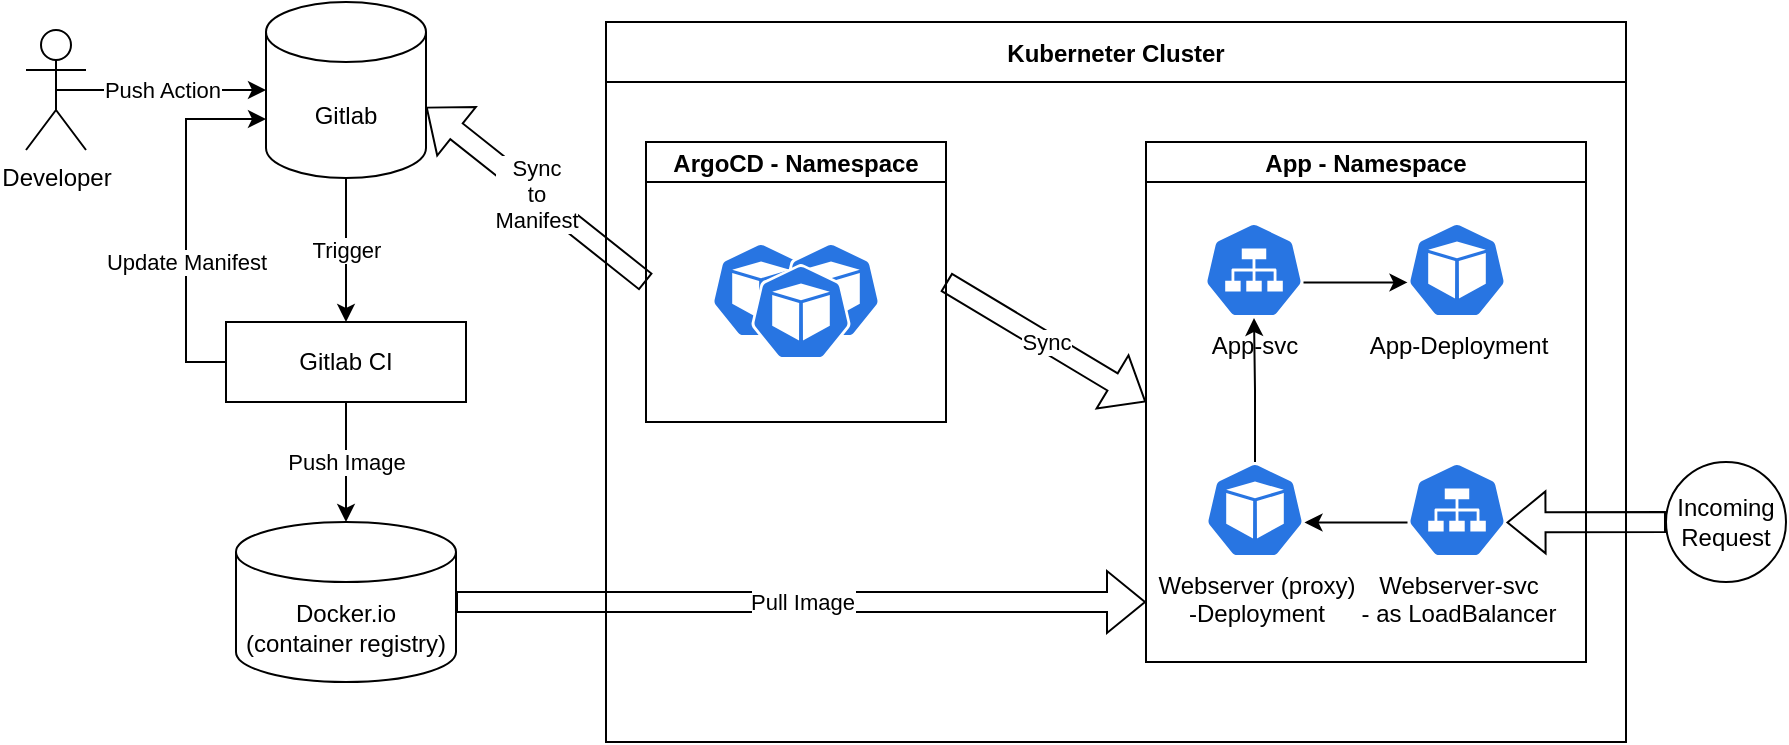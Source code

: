 <mxfile version="24.6.5" type="device">
  <diagram id="pH06LuSvvtd_n76Dy6T_" name="Halaman-1">
    <mxGraphModel dx="1877" dy="522" grid="1" gridSize="10" guides="1" tooltips="1" connect="1" arrows="1" fold="1" page="1" pageScale="1" pageWidth="827" pageHeight="1169" math="0" shadow="0">
      <root>
        <mxCell id="0" />
        <mxCell id="1" parent="0" />
        <mxCell id="cSVIJ6iVD3ClMPK3MHvh-4" value="Kuberneter Cluster" style="swimlane;startSize=30;" vertex="1" parent="1">
          <mxGeometry x="230" y="130" width="510" height="360" as="geometry" />
        </mxCell>
        <mxCell id="cSVIJ6iVD3ClMPK3MHvh-5" value="ArgoCD - Namespace" style="swimlane;startSize=20;" vertex="1" parent="cSVIJ6iVD3ClMPK3MHvh-4">
          <mxGeometry x="20" y="60" width="150" height="140" as="geometry" />
        </mxCell>
        <mxCell id="cSVIJ6iVD3ClMPK3MHvh-6" value="" style="aspect=fixed;sketch=0;html=1;dashed=0;whitespace=wrap;verticalLabelPosition=bottom;verticalAlign=top;fillColor=#2875E2;strokeColor=#ffffff;points=[[0.005,0.63,0],[0.1,0.2,0],[0.9,0.2,0],[0.5,0,0],[0.995,0.63,0],[0.72,0.99,0],[0.5,1,0],[0.28,0.99,0]];shape=mxgraph.kubernetes.icon2;prIcon=pod" vertex="1" parent="cSVIJ6iVD3ClMPK3MHvh-5">
          <mxGeometry x="32.5" y="50" width="50" height="48" as="geometry" />
        </mxCell>
        <mxCell id="cSVIJ6iVD3ClMPK3MHvh-8" value="" style="aspect=fixed;sketch=0;html=1;dashed=0;whitespace=wrap;verticalLabelPosition=bottom;verticalAlign=top;fillColor=#2875E2;strokeColor=#ffffff;points=[[0.005,0.63,0],[0.1,0.2,0],[0.9,0.2,0],[0.5,0,0],[0.995,0.63,0],[0.72,0.99,0],[0.5,1,0],[0.28,0.99,0]];shape=mxgraph.kubernetes.icon2;prIcon=pod" vertex="1" parent="cSVIJ6iVD3ClMPK3MHvh-5">
          <mxGeometry x="67.5" y="50" width="50" height="48" as="geometry" />
        </mxCell>
        <mxCell id="cSVIJ6iVD3ClMPK3MHvh-7" value="" style="aspect=fixed;sketch=0;html=1;dashed=0;whitespace=wrap;verticalLabelPosition=bottom;verticalAlign=top;fillColor=#2875E2;strokeColor=#ffffff;points=[[0.005,0.63,0],[0.1,0.2,0],[0.9,0.2,0],[0.5,0,0],[0.995,0.63,0],[0.72,0.99,0],[0.5,1,0],[0.28,0.99,0]];shape=mxgraph.kubernetes.icon2;prIcon=pod" vertex="1" parent="cSVIJ6iVD3ClMPK3MHvh-5">
          <mxGeometry x="52.5" y="61" width="50" height="48" as="geometry" />
        </mxCell>
        <mxCell id="cSVIJ6iVD3ClMPK3MHvh-9" value="App - Namespace" style="swimlane;startSize=20;" vertex="1" parent="cSVIJ6iVD3ClMPK3MHvh-4">
          <mxGeometry x="270" y="60" width="220" height="260" as="geometry" />
        </mxCell>
        <mxCell id="cSVIJ6iVD3ClMPK3MHvh-15" value="App-svc" style="aspect=fixed;sketch=0;html=1;dashed=0;whitespace=wrap;verticalLabelPosition=bottom;verticalAlign=top;fillColor=#2875E2;strokeColor=#ffffff;points=[[0.005,0.63,0],[0.1,0.2,0],[0.9,0.2,0],[0.5,0,0],[0.995,0.63,0],[0.72,0.99,0],[0.5,1,0],[0.28,0.99,0]];shape=mxgraph.kubernetes.icon2;prIcon=svc" vertex="1" parent="cSVIJ6iVD3ClMPK3MHvh-9">
          <mxGeometry x="29" y="40" width="50" height="48" as="geometry" />
        </mxCell>
        <mxCell id="cSVIJ6iVD3ClMPK3MHvh-16" value="Webserver (proxy)&lt;br&gt;-Deployment" style="aspect=fixed;sketch=0;html=1;dashed=0;whitespace=wrap;verticalLabelPosition=bottom;verticalAlign=top;fillColor=#2875E2;strokeColor=#ffffff;points=[[0.005,0.63,0],[0.1,0.2,0],[0.9,0.2,0],[0.5,0,0],[0.995,0.63,0],[0.72,0.99,0],[0.5,1,0],[0.28,0.99,0]];shape=mxgraph.kubernetes.icon2;prIcon=pod" vertex="1" parent="cSVIJ6iVD3ClMPK3MHvh-9">
          <mxGeometry x="29.5" y="160" width="50" height="48" as="geometry" />
        </mxCell>
        <mxCell id="cSVIJ6iVD3ClMPK3MHvh-17" value="Webserver-svc&lt;br&gt;- as LoadBalancer" style="aspect=fixed;sketch=0;html=1;dashed=0;whitespace=wrap;verticalLabelPosition=bottom;verticalAlign=top;fillColor=#2875E2;strokeColor=#ffffff;points=[[0.005,0.63,0],[0.1,0.2,0],[0.9,0.2,0],[0.5,0,0],[0.995,0.63,0],[0.72,0.99,0],[0.5,1,0],[0.28,0.99,0]];shape=mxgraph.kubernetes.icon2;prIcon=svc" vertex="1" parent="cSVIJ6iVD3ClMPK3MHvh-9">
          <mxGeometry x="130.5" y="160" width="50" height="48" as="geometry" />
        </mxCell>
        <mxCell id="cSVIJ6iVD3ClMPK3MHvh-14" value="App-Deployment" style="aspect=fixed;sketch=0;html=1;dashed=0;whitespace=wrap;verticalLabelPosition=bottom;verticalAlign=top;fillColor=#2875E2;strokeColor=#ffffff;points=[[0.005,0.63,0],[0.1,0.2,0],[0.9,0.2,0],[0.5,0,0],[0.995,0.63,0],[0.72,0.99,0],[0.5,1,0],[0.28,0.99,0]];shape=mxgraph.kubernetes.icon2;prIcon=pod" vertex="1" parent="cSVIJ6iVD3ClMPK3MHvh-9">
          <mxGeometry x="130.5" y="40" width="50" height="48" as="geometry" />
        </mxCell>
        <mxCell id="cSVIJ6iVD3ClMPK3MHvh-19" style="edgeStyle=orthogonalEdgeStyle;rounded=0;orthogonalLoop=1;jettySize=auto;html=1;exitX=0.995;exitY=0.63;exitDx=0;exitDy=0;exitPerimeter=0;entryX=0.005;entryY=0.63;entryDx=0;entryDy=0;entryPerimeter=0;" edge="1" parent="cSVIJ6iVD3ClMPK3MHvh-9" source="cSVIJ6iVD3ClMPK3MHvh-15" target="cSVIJ6iVD3ClMPK3MHvh-14">
          <mxGeometry relative="1" as="geometry" />
        </mxCell>
        <mxCell id="cSVIJ6iVD3ClMPK3MHvh-20" style="edgeStyle=orthogonalEdgeStyle;rounded=0;orthogonalLoop=1;jettySize=auto;html=1;exitX=0.5;exitY=0;exitDx=0;exitDy=0;exitPerimeter=0;entryX=0.5;entryY=1;entryDx=0;entryDy=0;entryPerimeter=0;" edge="1" parent="cSVIJ6iVD3ClMPK3MHvh-9" source="cSVIJ6iVD3ClMPK3MHvh-16" target="cSVIJ6iVD3ClMPK3MHvh-15">
          <mxGeometry relative="1" as="geometry" />
        </mxCell>
        <mxCell id="cSVIJ6iVD3ClMPK3MHvh-21" style="edgeStyle=orthogonalEdgeStyle;rounded=0;orthogonalLoop=1;jettySize=auto;html=1;exitX=0.005;exitY=0.63;exitDx=0;exitDy=0;exitPerimeter=0;entryX=0.995;entryY=0.63;entryDx=0;entryDy=0;entryPerimeter=0;" edge="1" parent="cSVIJ6iVD3ClMPK3MHvh-9" source="cSVIJ6iVD3ClMPK3MHvh-17" target="cSVIJ6iVD3ClMPK3MHvh-16">
          <mxGeometry relative="1" as="geometry" />
        </mxCell>
        <mxCell id="cSVIJ6iVD3ClMPK3MHvh-22" value="Sync" style="shape=flexArrow;endArrow=classic;html=1;rounded=0;exitX=1;exitY=0.5;exitDx=0;exitDy=0;entryX=0;entryY=0.5;entryDx=0;entryDy=0;" edge="1" parent="cSVIJ6iVD3ClMPK3MHvh-4" source="cSVIJ6iVD3ClMPK3MHvh-5" target="cSVIJ6iVD3ClMPK3MHvh-9">
          <mxGeometry width="50" height="50" relative="1" as="geometry">
            <mxPoint x="230" y="210" as="sourcePoint" />
            <mxPoint x="280" y="160" as="targetPoint" />
          </mxGeometry>
        </mxCell>
        <mxCell id="cSVIJ6iVD3ClMPK3MHvh-23" value="Incoming Request" style="ellipse;whiteSpace=wrap;html=1;" vertex="1" parent="1">
          <mxGeometry x="760" y="350" width="60" height="60" as="geometry" />
        </mxCell>
        <mxCell id="cSVIJ6iVD3ClMPK3MHvh-24" value="" style="shape=flexArrow;endArrow=classic;html=1;rounded=0;exitX=0;exitY=0.5;exitDx=0;exitDy=0;entryX=0.995;entryY=0.63;entryDx=0;entryDy=0;entryPerimeter=0;" edge="1" parent="1" source="cSVIJ6iVD3ClMPK3MHvh-23" target="cSVIJ6iVD3ClMPK3MHvh-17">
          <mxGeometry width="50" height="50" relative="1" as="geometry">
            <mxPoint x="460" y="340" as="sourcePoint" />
            <mxPoint x="510" y="290" as="targetPoint" />
          </mxGeometry>
        </mxCell>
        <mxCell id="cSVIJ6iVD3ClMPK3MHvh-25" value="Gitlab" style="shape=cylinder3;whiteSpace=wrap;html=1;boundedLbl=1;backgroundOutline=1;size=15;" vertex="1" parent="1">
          <mxGeometry x="60" y="120" width="80" height="88" as="geometry" />
        </mxCell>
        <mxCell id="cSVIJ6iVD3ClMPK3MHvh-26" value="Sync&lt;br&gt;to&lt;br&gt;Manifest" style="shape=flexArrow;endArrow=classic;html=1;rounded=0;entryX=1;entryY=0;entryDx=0;entryDy=52.5;entryPerimeter=0;exitX=0;exitY=0.5;exitDx=0;exitDy=0;" edge="1" parent="1" source="cSVIJ6iVD3ClMPK3MHvh-5" target="cSVIJ6iVD3ClMPK3MHvh-25">
          <mxGeometry width="50" height="50" relative="1" as="geometry">
            <mxPoint x="460" y="340" as="sourcePoint" />
            <mxPoint x="510" y="290" as="targetPoint" />
          </mxGeometry>
        </mxCell>
        <mxCell id="cSVIJ6iVD3ClMPK3MHvh-27" value="Docker.io&lt;br&gt;(container registry)" style="shape=cylinder3;whiteSpace=wrap;html=1;boundedLbl=1;backgroundOutline=1;size=15;" vertex="1" parent="1">
          <mxGeometry x="45" y="380" width="110" height="80" as="geometry" />
        </mxCell>
        <mxCell id="cSVIJ6iVD3ClMPK3MHvh-28" value="Pull Image" style="shape=flexArrow;endArrow=classic;html=1;rounded=0;exitX=1;exitY=0.5;exitDx=0;exitDy=0;exitPerimeter=0;" edge="1" parent="1" source="cSVIJ6iVD3ClMPK3MHvh-27">
          <mxGeometry width="50" height="50" relative="1" as="geometry">
            <mxPoint x="460" y="340" as="sourcePoint" />
            <mxPoint x="500" y="420" as="targetPoint" />
          </mxGeometry>
        </mxCell>
        <mxCell id="cSVIJ6iVD3ClMPK3MHvh-29" value="Gitlab CI" style="rounded=0;whiteSpace=wrap;html=1;" vertex="1" parent="1">
          <mxGeometry x="40" y="280" width="120" height="40" as="geometry" />
        </mxCell>
        <mxCell id="cSVIJ6iVD3ClMPK3MHvh-30" value="Trigger" style="endArrow=classic;html=1;rounded=0;exitX=0.5;exitY=1;exitDx=0;exitDy=0;exitPerimeter=0;" edge="1" parent="1" source="cSVIJ6iVD3ClMPK3MHvh-25" target="cSVIJ6iVD3ClMPK3MHvh-29">
          <mxGeometry width="50" height="50" relative="1" as="geometry">
            <mxPoint x="485" y="340" as="sourcePoint" />
            <mxPoint x="535" y="290" as="targetPoint" />
          </mxGeometry>
        </mxCell>
        <mxCell id="cSVIJ6iVD3ClMPK3MHvh-31" value="Push Image" style="edgeStyle=orthogonalEdgeStyle;rounded=0;orthogonalLoop=1;jettySize=auto;html=1;exitX=0.5;exitY=1;exitDx=0;exitDy=0;entryX=0.5;entryY=0;entryDx=0;entryDy=0;entryPerimeter=0;" edge="1" parent="1" source="cSVIJ6iVD3ClMPK3MHvh-29" target="cSVIJ6iVD3ClMPK3MHvh-27">
          <mxGeometry relative="1" as="geometry" />
        </mxCell>
        <mxCell id="cSVIJ6iVD3ClMPK3MHvh-32" value="Developer" style="shape=umlActor;verticalLabelPosition=bottom;verticalAlign=top;html=1;outlineConnect=0;" vertex="1" parent="1">
          <mxGeometry x="-60" y="134" width="30" height="60" as="geometry" />
        </mxCell>
        <mxCell id="cSVIJ6iVD3ClMPK3MHvh-34" value="Push Action" style="edgeStyle=orthogonalEdgeStyle;rounded=0;orthogonalLoop=1;jettySize=auto;html=1;exitX=0.5;exitY=0.5;exitDx=0;exitDy=0;exitPerimeter=0;entryX=0;entryY=0.5;entryDx=0;entryDy=0;entryPerimeter=0;" edge="1" parent="1" source="cSVIJ6iVD3ClMPK3MHvh-32" target="cSVIJ6iVD3ClMPK3MHvh-25">
          <mxGeometry relative="1" as="geometry" />
        </mxCell>
        <mxCell id="cSVIJ6iVD3ClMPK3MHvh-35" value="Update Manifest" style="edgeStyle=orthogonalEdgeStyle;rounded=0;orthogonalLoop=1;jettySize=auto;html=1;exitX=0;exitY=0.5;exitDx=0;exitDy=0;entryX=0;entryY=0;entryDx=0;entryDy=58.5;entryPerimeter=0;" edge="1" parent="1" source="cSVIJ6iVD3ClMPK3MHvh-29" target="cSVIJ6iVD3ClMPK3MHvh-25">
          <mxGeometry x="-0.229" relative="1" as="geometry">
            <mxPoint as="offset" />
          </mxGeometry>
        </mxCell>
      </root>
    </mxGraphModel>
  </diagram>
</mxfile>
